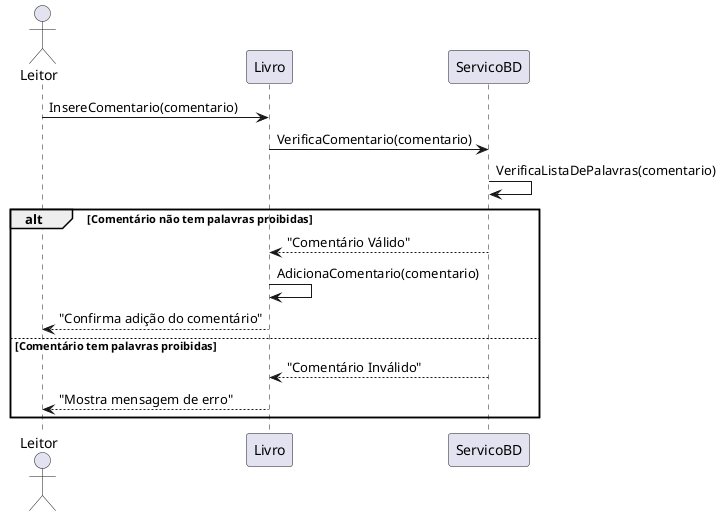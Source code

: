 @startuml
actor Leitor as U
participant "Livro" as S
participant "ServicoBD" as BD

U -> S: InsereComentario(comentario) 
S -> BD: VerificaComentario(comentario)
BD -> BD: VerificaListaDePalavras(comentario)
alt Comentário não tem palavras proibidas
    BD --> S: "Comentário Válido"
    S -> S: AdicionaComentario(comentario)
    S --> U: "Confirma adição do comentário"
else Comentário tem palavras proibidas
    BD --> S: "Comentário Inválido"
    S --> U: "Mostra mensagem de erro"
end
@enduml